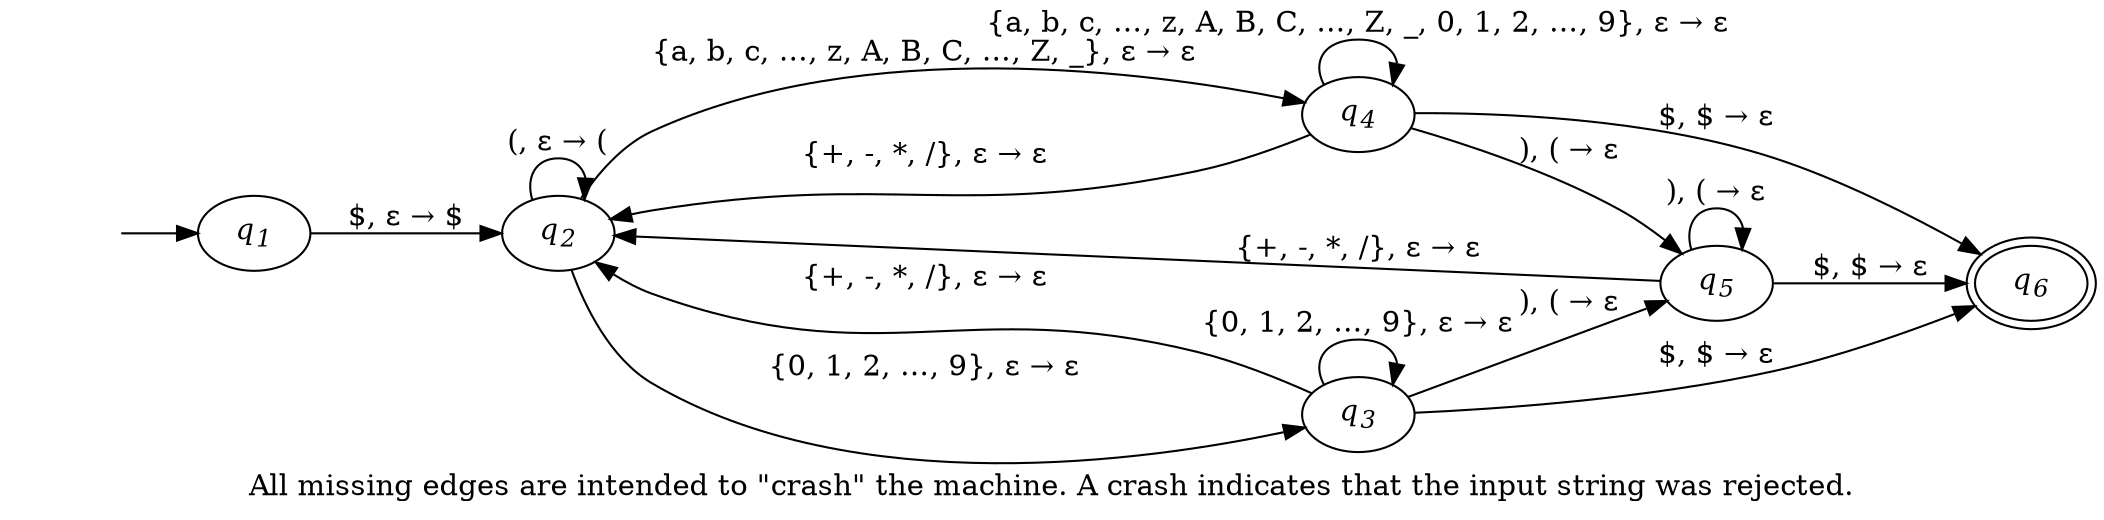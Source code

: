 digraph g {
  rankdir=LR; //Horizontal

  S -> q1;
  // Starting $ sign
  q1 -> q2 [label=<$, &epsilon; &rarr; $>];

  // Opening Parens
  q2 -> q2 [label=<(, &epsilon; &rarr; (>];

  // Numeric Constant State
  {q2, q3} -> q3 [label=<{0, 1, 2, &hellip;, 9}, &epsilon; &rarr; &epsilon;>];
  
  // Variable Name State
  q2 -> q4 [label=<{a, b, c, &hellip;, z, A, B, C, &hellip;, Z, _}, &epsilon; &rarr; &epsilon;>];
  q4 -> q4 [label=<{a, b, c, &hellip;, z, A, B, C, &hellip;, Z, _, 0, 1, 2, &hellip;, 9}, &epsilon; &rarr; &epsilon;>];

  // Closing Parens (At end of terms)
  {q3, q4, q5} -> q5 [label=<), ( &rarr; &epsilon;>];

  // Operator Transitions (After a term)
  {q3, q4, q5} -> q2 [label=<{+, -, *, /}, &epsilon; &rarr; &epsilon;>];

  // Terminal Transitions
  {q3, q4, q5} -> q6 [label=<$, $ &rarr; &epsilon;>]

  q1 [label=<<i>q<sub>1</sub></i>>];
  q2 [label=<<i>q<sub>2</sub></i>>];
  q3 [label=<<i>q<sub>3</sub></i>>];
  q4 [label=<<i>q<sub>4</sub></i>>];
  q5 [label=<<i>q<sub>5</sub></i>>];
  q6 [peripheries=2, label=<<i>q<sub>6</sub></i>>];  // Accepting State
  S [color=none, label=""]; //Hide start label, looks like just an entry arrow

  graph [label=<All missing edges are intended to &quot;crash&quot; the machine. A crash indicates that the input string was rejected.>];
} 
